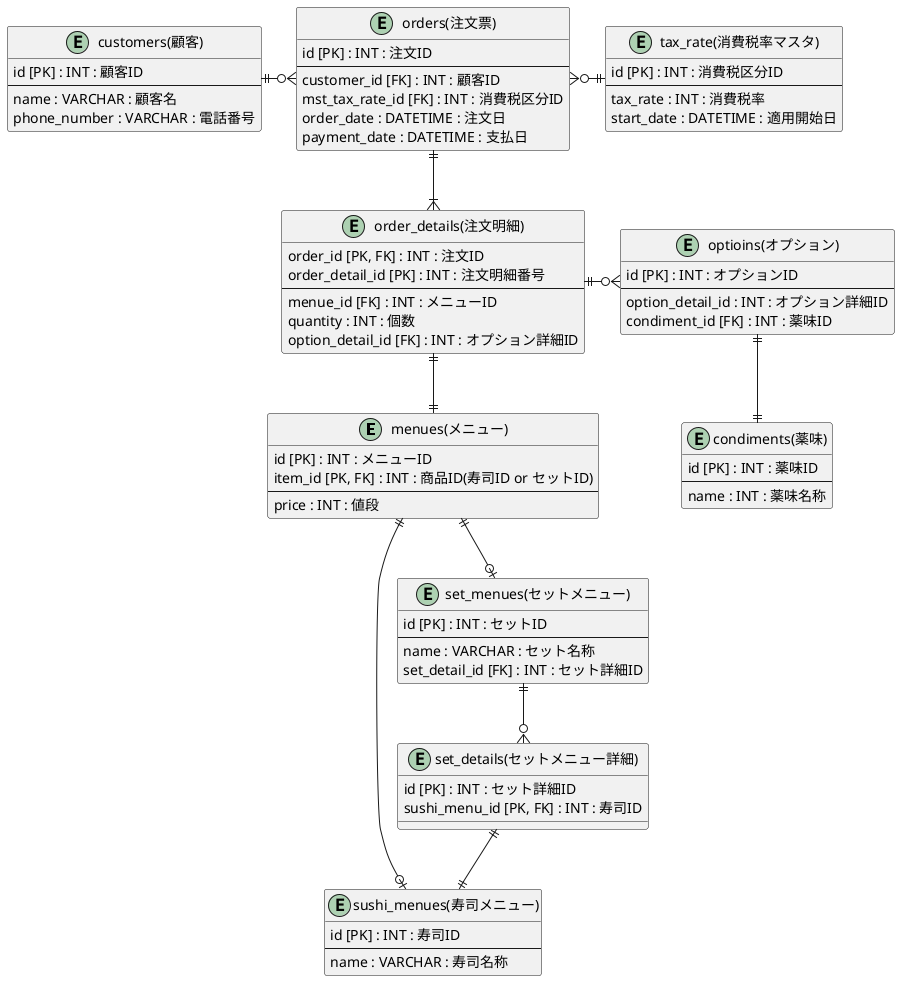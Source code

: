 @startuml dbModeling1
    Entity "menues(メニュー)" as menues {
        id [PK] : INT : メニューID
        item_id [PK, FK] : INT : 商品ID(寿司ID or セットID)
        --
        price : INT : 値段
    }

    Entity "sushi_menues(寿司メニュー)" as sushi_menues {
        id [PK] : INT : 寿司ID
        --
        name : VARCHAR : 寿司名称
    }

    Entity "set_menues(セットメニュー)" as set_menues {
        id [PK] : INT : セットID
        --
        name : VARCHAR : セット名称
        set_detail_id [FK] : INT : セット詳細ID
    }

    Entity "set_details(セットメニュー詳細)" as set_details {
        id [PK] : INT : セット詳細ID
        sushi_menu_id [PK, FK] : INT : 寿司ID
    }

    Entity "tax_rate(消費税率マスタ)" as tax_rate{
        id [PK] : INT : 消費税区分ID
        --
        tax_rate : INT : 消費税率
        start_date : DATETIME : 適用開始日
    }

    Entity "customers(顧客)" as customers {
        id [PK] : INT : 顧客ID
        --
        name : VARCHAR : 顧客名
        phone_number : VARCHAR : 電話番号
    }

    Entity "orders(注文票)" as orders {
        id [PK] : INT : 注文ID
        --
        customer_id [FK] : INT : 顧客ID
        mst_tax_rate_id [FK] : INT : 消費税区分ID 
        order_date : DATETIME : 注文日
        payment_date : DATETIME : 支払日
    }

    Entity "order_details(注文明細)" as order_details {
        order_id [PK, FK] : INT : 注文ID 
        order_detail_id [PK] : INT : 注文明細番号 
        --
        menue_id [FK] : INT : メニューID
        quantity : INT : 個数
        option_detail_id [FK] : INT : オプション詳細ID
    }

    Entity "optioins(オプション)" as options{
        id [PK] : INT : オプションID
        --
        option_detail_id : INT : オプション詳細ID
        condiment_id [FK] : INT : 薬味ID 
    }

    Entity "condiments(薬味)" as condiments{
        id [PK] : INT : 薬味ID
        --
        name : INT : 薬味名称
    } 

    orders }o-l-|| customers
    orders ||--|{ order_details
    order_details  ||--|| menues
    menues ||--o| sushi_menues
    menues ||--o| set_menues
    set_menues ||--o{ set_details
    set_details ||--|| sushi_menues
    orders }o-r-|| tax_rate
    order_details ||-r-o{ options
    options ||--|| condiments

    ' * 主キー
    ' + 外部キー
    ' カラム名 : 型 : 説明

    ' 1対０また1
    ' A ||--o| B
    ' 1対1
    ' A ||--|| B
    ' 1対0以上
    ' A ||--o{ B
    ' 1対1以上
    ' A ||--|{ B

@enduml
